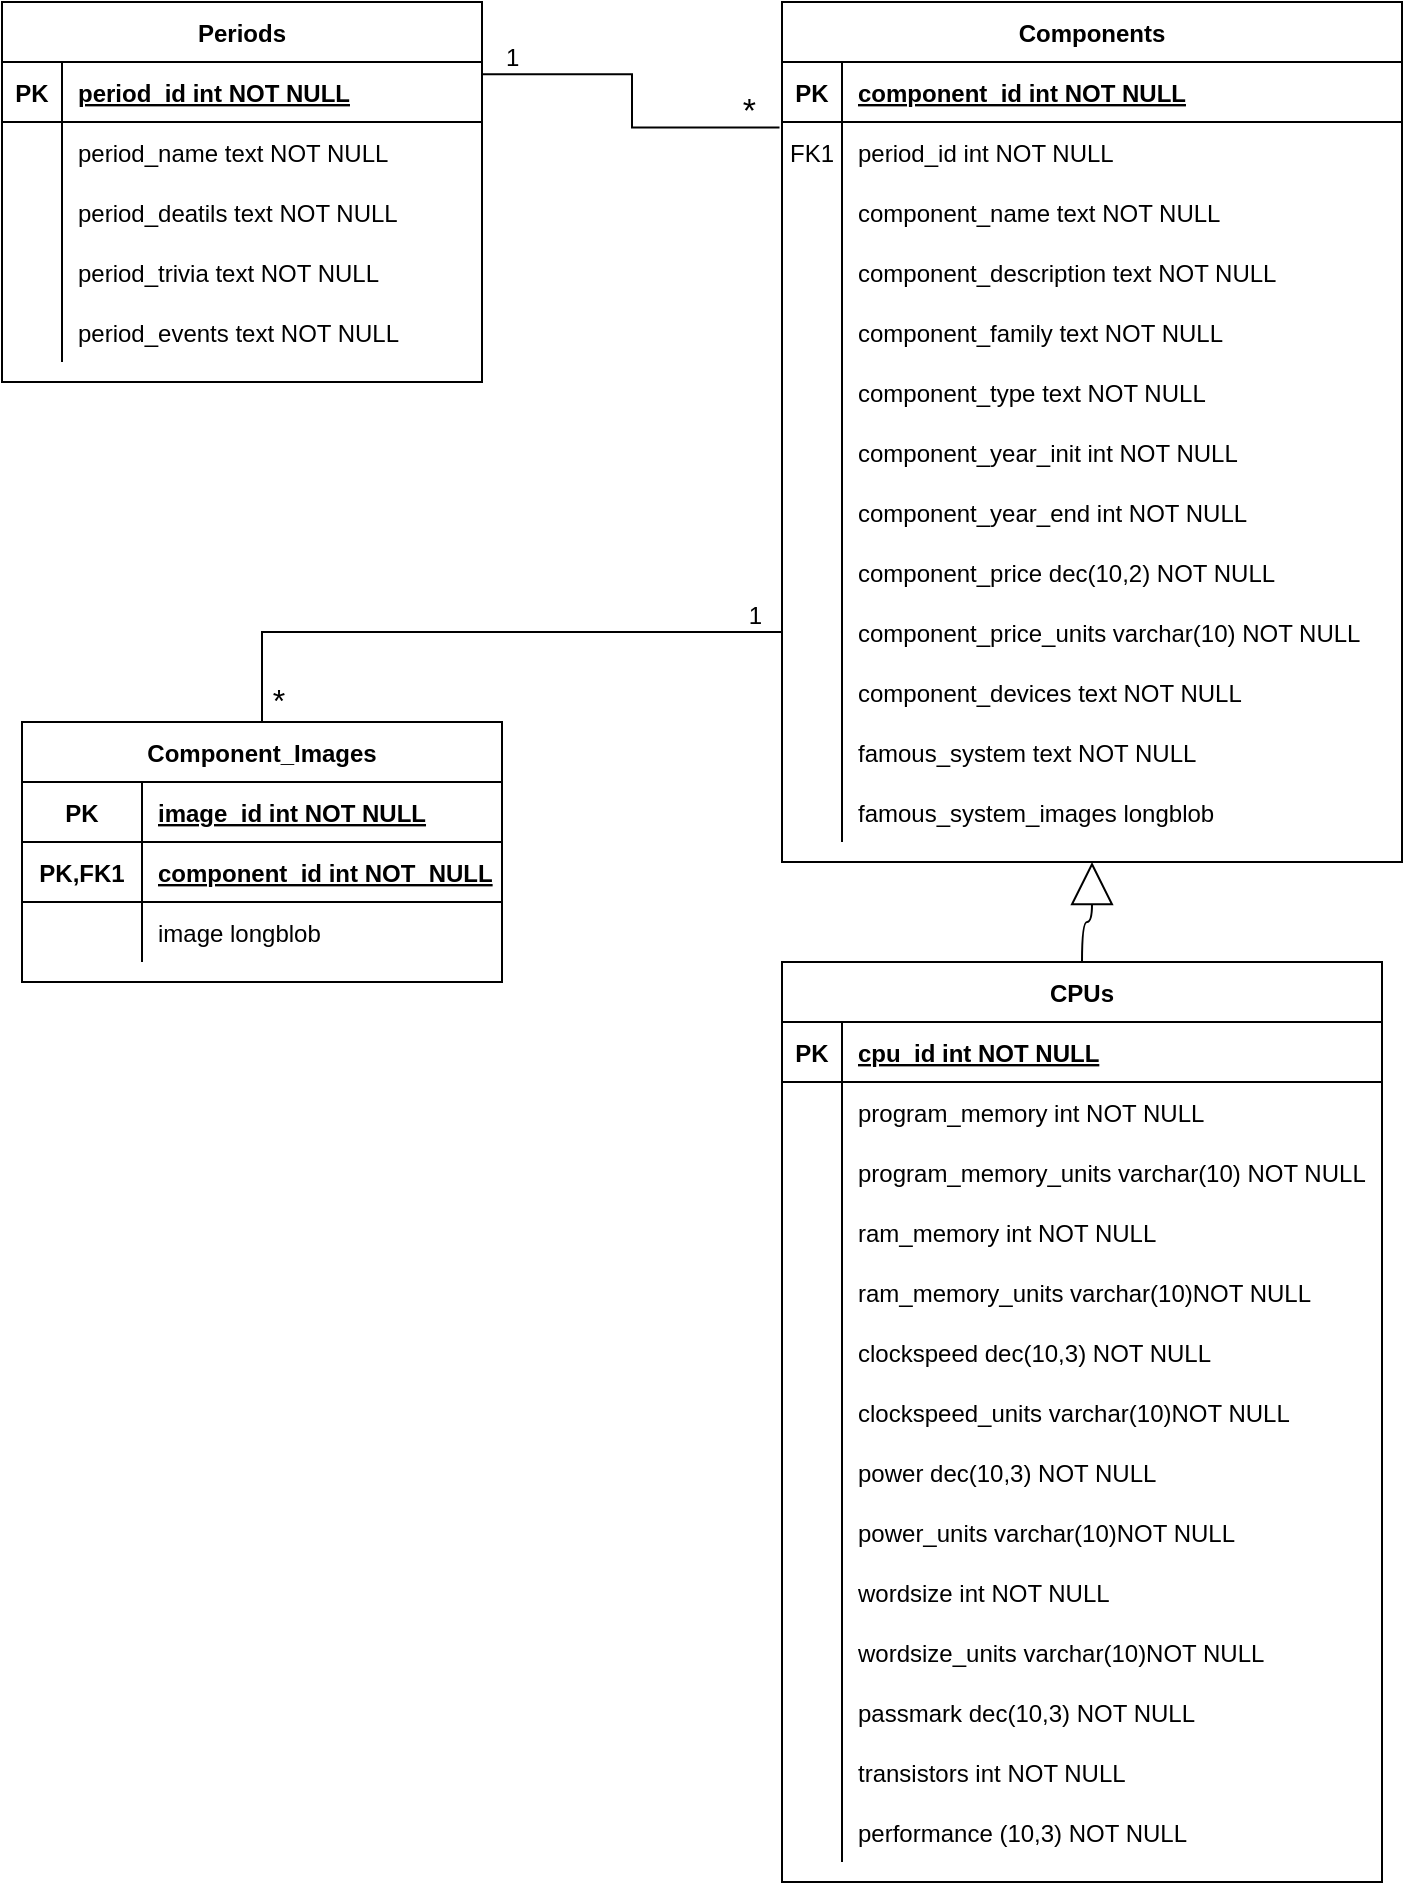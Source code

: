 <mxfile version="15.4.3" type="device"><diagram id="R2lEEEUBdFMjLlhIrx00" name="Page-1"><mxGraphModel dx="2021" dy="1124" grid="1" gridSize="10" guides="1" tooltips="1" connect="1" arrows="1" fold="1" page="1" pageScale="1" pageWidth="850" pageHeight="1100" math="0" shadow="0" extFonts="Permanent Marker^https://fonts.googleapis.com/css?family=Permanent+Marker"><root><mxCell id="0"/><mxCell id="1" parent="0"/><mxCell id="C-vyLk0tnHw3VtMMgP7b-2" value="Components" style="shape=table;startSize=30;container=1;collapsible=1;childLayout=tableLayout;fixedRows=1;rowLines=0;fontStyle=1;align=center;resizeLast=1;" parent="1" vertex="1"><mxGeometry x="460" y="70" width="310" height="430" as="geometry"/></mxCell><mxCell id="C-vyLk0tnHw3VtMMgP7b-3" value="" style="shape=partialRectangle;collapsible=0;dropTarget=0;pointerEvents=0;fillColor=none;points=[[0,0.5],[1,0.5]];portConstraint=eastwest;top=0;left=0;right=0;bottom=1;" parent="C-vyLk0tnHw3VtMMgP7b-2" vertex="1"><mxGeometry y="30" width="310" height="30" as="geometry"/></mxCell><mxCell id="C-vyLk0tnHw3VtMMgP7b-4" value="PK" style="shape=partialRectangle;overflow=hidden;connectable=0;fillColor=none;top=0;left=0;bottom=0;right=0;fontStyle=1;" parent="C-vyLk0tnHw3VtMMgP7b-3" vertex="1"><mxGeometry width="30" height="30" as="geometry"><mxRectangle width="30" height="30" as="alternateBounds"/></mxGeometry></mxCell><mxCell id="C-vyLk0tnHw3VtMMgP7b-5" value="component_id int NOT NULL " style="shape=partialRectangle;overflow=hidden;connectable=0;fillColor=none;top=0;left=0;bottom=0;right=0;align=left;spacingLeft=6;fontStyle=5;" parent="C-vyLk0tnHw3VtMMgP7b-3" vertex="1"><mxGeometry x="30" width="280" height="30" as="geometry"><mxRectangle width="280" height="30" as="alternateBounds"/></mxGeometry></mxCell><mxCell id="C-vyLk0tnHw3VtMMgP7b-6" value="" style="shape=partialRectangle;collapsible=0;dropTarget=0;pointerEvents=0;fillColor=none;points=[[0,0.5],[1,0.5]];portConstraint=eastwest;top=0;left=0;right=0;bottom=0;" parent="C-vyLk0tnHw3VtMMgP7b-2" vertex="1"><mxGeometry y="60" width="310" height="30" as="geometry"/></mxCell><mxCell id="C-vyLk0tnHw3VtMMgP7b-7" value="FK1" style="shape=partialRectangle;overflow=hidden;connectable=0;fillColor=none;top=0;left=0;bottom=0;right=0;" parent="C-vyLk0tnHw3VtMMgP7b-6" vertex="1"><mxGeometry width="30" height="30" as="geometry"><mxRectangle width="30" height="30" as="alternateBounds"/></mxGeometry></mxCell><mxCell id="C-vyLk0tnHw3VtMMgP7b-8" value="period_id int NOT NULL" style="shape=partialRectangle;overflow=hidden;connectable=0;fillColor=none;top=0;left=0;bottom=0;right=0;align=left;spacingLeft=6;" parent="C-vyLk0tnHw3VtMMgP7b-6" vertex="1"><mxGeometry x="30" width="280" height="30" as="geometry"><mxRectangle width="280" height="30" as="alternateBounds"/></mxGeometry></mxCell><mxCell id="C-vyLk0tnHw3VtMMgP7b-9" value="" style="shape=partialRectangle;collapsible=0;dropTarget=0;pointerEvents=0;fillColor=none;points=[[0,0.5],[1,0.5]];portConstraint=eastwest;top=0;left=0;right=0;bottom=0;" parent="C-vyLk0tnHw3VtMMgP7b-2" vertex="1"><mxGeometry y="90" width="310" height="30" as="geometry"/></mxCell><mxCell id="C-vyLk0tnHw3VtMMgP7b-10" value="" style="shape=partialRectangle;overflow=hidden;connectable=0;fillColor=none;top=0;left=0;bottom=0;right=0;" parent="C-vyLk0tnHw3VtMMgP7b-9" vertex="1"><mxGeometry width="30" height="30" as="geometry"><mxRectangle width="30" height="30" as="alternateBounds"/></mxGeometry></mxCell><mxCell id="C-vyLk0tnHw3VtMMgP7b-11" value="component_name text NOT NULL" style="shape=partialRectangle;overflow=hidden;connectable=0;fillColor=none;top=0;left=0;bottom=0;right=0;align=left;spacingLeft=6;" parent="C-vyLk0tnHw3VtMMgP7b-9" vertex="1"><mxGeometry x="30" width="280" height="30" as="geometry"><mxRectangle width="280" height="30" as="alternateBounds"/></mxGeometry></mxCell><mxCell id="Ojf_zuJr9WDBsxO2tFFk-19" value="" style="shape=partialRectangle;collapsible=0;dropTarget=0;pointerEvents=0;fillColor=none;points=[[0,0.5],[1,0.5]];portConstraint=eastwest;top=0;left=0;right=0;bottom=0;" parent="C-vyLk0tnHw3VtMMgP7b-2" vertex="1"><mxGeometry y="120" width="310" height="30" as="geometry"/></mxCell><mxCell id="Ojf_zuJr9WDBsxO2tFFk-20" value="" style="shape=partialRectangle;overflow=hidden;connectable=0;fillColor=none;top=0;left=0;bottom=0;right=0;" parent="Ojf_zuJr9WDBsxO2tFFk-19" vertex="1"><mxGeometry width="30" height="30" as="geometry"><mxRectangle width="30" height="30" as="alternateBounds"/></mxGeometry></mxCell><mxCell id="Ojf_zuJr9WDBsxO2tFFk-21" value="component_description text NOT NULL" style="shape=partialRectangle;overflow=hidden;connectable=0;fillColor=none;top=0;left=0;bottom=0;right=0;align=left;spacingLeft=6;" parent="Ojf_zuJr9WDBsxO2tFFk-19" vertex="1"><mxGeometry x="30" width="280" height="30" as="geometry"><mxRectangle width="280" height="30" as="alternateBounds"/></mxGeometry></mxCell><mxCell id="Ojf_zuJr9WDBsxO2tFFk-22" value="" style="shape=partialRectangle;collapsible=0;dropTarget=0;pointerEvents=0;fillColor=none;points=[[0,0.5],[1,0.5]];portConstraint=eastwest;top=0;left=0;right=0;bottom=0;" parent="C-vyLk0tnHw3VtMMgP7b-2" vertex="1"><mxGeometry y="150" width="310" height="30" as="geometry"/></mxCell><mxCell id="Ojf_zuJr9WDBsxO2tFFk-23" value="" style="shape=partialRectangle;overflow=hidden;connectable=0;fillColor=none;top=0;left=0;bottom=0;right=0;" parent="Ojf_zuJr9WDBsxO2tFFk-22" vertex="1"><mxGeometry width="30" height="30" as="geometry"><mxRectangle width="30" height="30" as="alternateBounds"/></mxGeometry></mxCell><mxCell id="Ojf_zuJr9WDBsxO2tFFk-24" value="component_family text NOT NULL" style="shape=partialRectangle;overflow=hidden;connectable=0;fillColor=none;top=0;left=0;bottom=0;right=0;align=left;spacingLeft=6;" parent="Ojf_zuJr9WDBsxO2tFFk-22" vertex="1"><mxGeometry x="30" width="280" height="30" as="geometry"><mxRectangle width="280" height="30" as="alternateBounds"/></mxGeometry></mxCell><mxCell id="Ojf_zuJr9WDBsxO2tFFk-41" value="" style="shape=partialRectangle;collapsible=0;dropTarget=0;pointerEvents=0;fillColor=none;points=[[0,0.5],[1,0.5]];portConstraint=eastwest;top=0;left=0;right=0;bottom=0;" parent="C-vyLk0tnHw3VtMMgP7b-2" vertex="1"><mxGeometry y="180" width="310" height="30" as="geometry"/></mxCell><mxCell id="Ojf_zuJr9WDBsxO2tFFk-42" value="" style="shape=partialRectangle;overflow=hidden;connectable=0;fillColor=none;top=0;left=0;bottom=0;right=0;" parent="Ojf_zuJr9WDBsxO2tFFk-41" vertex="1"><mxGeometry width="30" height="30" as="geometry"><mxRectangle width="30" height="30" as="alternateBounds"/></mxGeometry></mxCell><mxCell id="Ojf_zuJr9WDBsxO2tFFk-43" value="component_type text NOT NULL" style="shape=partialRectangle;overflow=hidden;connectable=0;fillColor=none;top=0;left=0;bottom=0;right=0;align=left;spacingLeft=6;" parent="Ojf_zuJr9WDBsxO2tFFk-41" vertex="1"><mxGeometry x="30" width="280" height="30" as="geometry"><mxRectangle width="280" height="30" as="alternateBounds"/></mxGeometry></mxCell><mxCell id="Ojf_zuJr9WDBsxO2tFFk-44" value="" style="shape=partialRectangle;collapsible=0;dropTarget=0;pointerEvents=0;fillColor=none;points=[[0,0.5],[1,0.5]];portConstraint=eastwest;top=0;left=0;right=0;bottom=0;" parent="C-vyLk0tnHw3VtMMgP7b-2" vertex="1"><mxGeometry y="210" width="310" height="30" as="geometry"/></mxCell><mxCell id="Ojf_zuJr9WDBsxO2tFFk-45" value="" style="shape=partialRectangle;overflow=hidden;connectable=0;fillColor=none;top=0;left=0;bottom=0;right=0;" parent="Ojf_zuJr9WDBsxO2tFFk-44" vertex="1"><mxGeometry width="30" height="30" as="geometry"><mxRectangle width="30" height="30" as="alternateBounds"/></mxGeometry></mxCell><mxCell id="Ojf_zuJr9WDBsxO2tFFk-46" value="component_year_init int NOT NULL" style="shape=partialRectangle;overflow=hidden;connectable=0;fillColor=none;top=0;left=0;bottom=0;right=0;align=left;spacingLeft=6;" parent="Ojf_zuJr9WDBsxO2tFFk-44" vertex="1"><mxGeometry x="30" width="280" height="30" as="geometry"><mxRectangle width="280" height="30" as="alternateBounds"/></mxGeometry></mxCell><mxCell id="GuYehjHfh4-7ba3FuH-w-46" value="" style="shape=partialRectangle;collapsible=0;dropTarget=0;pointerEvents=0;fillColor=none;points=[[0,0.5],[1,0.5]];portConstraint=eastwest;top=0;left=0;right=0;bottom=0;" vertex="1" parent="C-vyLk0tnHw3VtMMgP7b-2"><mxGeometry y="240" width="310" height="30" as="geometry"/></mxCell><mxCell id="GuYehjHfh4-7ba3FuH-w-47" value="" style="shape=partialRectangle;overflow=hidden;connectable=0;fillColor=none;top=0;left=0;bottom=0;right=0;" vertex="1" parent="GuYehjHfh4-7ba3FuH-w-46"><mxGeometry width="30" height="30" as="geometry"><mxRectangle width="30" height="30" as="alternateBounds"/></mxGeometry></mxCell><mxCell id="GuYehjHfh4-7ba3FuH-w-48" value="component_year_end int NOT NULL" style="shape=partialRectangle;overflow=hidden;connectable=0;fillColor=none;top=0;left=0;bottom=0;right=0;align=left;spacingLeft=6;" vertex="1" parent="GuYehjHfh4-7ba3FuH-w-46"><mxGeometry x="30" width="280" height="30" as="geometry"><mxRectangle width="280" height="30" as="alternateBounds"/></mxGeometry></mxCell><mxCell id="Ojf_zuJr9WDBsxO2tFFk-47" value="" style="shape=partialRectangle;collapsible=0;dropTarget=0;pointerEvents=0;fillColor=none;points=[[0,0.5],[1,0.5]];portConstraint=eastwest;top=0;left=0;right=0;bottom=0;" parent="C-vyLk0tnHw3VtMMgP7b-2" vertex="1"><mxGeometry y="270" width="310" height="30" as="geometry"/></mxCell><mxCell id="Ojf_zuJr9WDBsxO2tFFk-48" value="" style="shape=partialRectangle;overflow=hidden;connectable=0;fillColor=none;top=0;left=0;bottom=0;right=0;" parent="Ojf_zuJr9WDBsxO2tFFk-47" vertex="1"><mxGeometry width="30" height="30" as="geometry"><mxRectangle width="30" height="30" as="alternateBounds"/></mxGeometry></mxCell><mxCell id="Ojf_zuJr9WDBsxO2tFFk-49" value="component_price dec(10,2) NOT NULL" style="shape=partialRectangle;overflow=hidden;connectable=0;fillColor=none;top=0;left=0;bottom=0;right=0;align=left;spacingLeft=6;" parent="Ojf_zuJr9WDBsxO2tFFk-47" vertex="1"><mxGeometry x="30" width="280" height="30" as="geometry"><mxRectangle width="280" height="30" as="alternateBounds"/></mxGeometry></mxCell><mxCell id="Ojf_zuJr9WDBsxO2tFFk-50" value="" style="shape=partialRectangle;collapsible=0;dropTarget=0;pointerEvents=0;fillColor=none;points=[[0,0.5],[1,0.5]];portConstraint=eastwest;top=0;left=0;right=0;bottom=0;" parent="C-vyLk0tnHw3VtMMgP7b-2" vertex="1"><mxGeometry y="300" width="310" height="30" as="geometry"/></mxCell><mxCell id="Ojf_zuJr9WDBsxO2tFFk-51" value="" style="shape=partialRectangle;overflow=hidden;connectable=0;fillColor=none;top=0;left=0;bottom=0;right=0;" parent="Ojf_zuJr9WDBsxO2tFFk-50" vertex="1"><mxGeometry width="30" height="30" as="geometry"><mxRectangle width="30" height="30" as="alternateBounds"/></mxGeometry></mxCell><mxCell id="Ojf_zuJr9WDBsxO2tFFk-52" value="component_price_units varchar(10) NOT NULL" style="shape=partialRectangle;overflow=hidden;connectable=0;fillColor=none;top=0;left=0;bottom=0;right=0;align=left;spacingLeft=6;" parent="Ojf_zuJr9WDBsxO2tFFk-50" vertex="1"><mxGeometry x="30" width="280" height="30" as="geometry"><mxRectangle width="280" height="30" as="alternateBounds"/></mxGeometry></mxCell><mxCell id="Ojf_zuJr9WDBsxO2tFFk-53" value="" style="shape=partialRectangle;collapsible=0;dropTarget=0;pointerEvents=0;fillColor=none;points=[[0,0.5],[1,0.5]];portConstraint=eastwest;top=0;left=0;right=0;bottom=0;" parent="C-vyLk0tnHw3VtMMgP7b-2" vertex="1"><mxGeometry y="330" width="310" height="30" as="geometry"/></mxCell><mxCell id="Ojf_zuJr9WDBsxO2tFFk-54" value="" style="shape=partialRectangle;overflow=hidden;connectable=0;fillColor=none;top=0;left=0;bottom=0;right=0;" parent="Ojf_zuJr9WDBsxO2tFFk-53" vertex="1"><mxGeometry width="30" height="30" as="geometry"><mxRectangle width="30" height="30" as="alternateBounds"/></mxGeometry></mxCell><mxCell id="Ojf_zuJr9WDBsxO2tFFk-55" value="component_devices text NOT NULL" style="shape=partialRectangle;overflow=hidden;connectable=0;fillColor=none;top=0;left=0;bottom=0;right=0;align=left;spacingLeft=6;" parent="Ojf_zuJr9WDBsxO2tFFk-53" vertex="1"><mxGeometry x="30" width="280" height="30" as="geometry"><mxRectangle width="280" height="30" as="alternateBounds"/></mxGeometry></mxCell><mxCell id="Ojf_zuJr9WDBsxO2tFFk-65" value="" style="shape=partialRectangle;collapsible=0;dropTarget=0;pointerEvents=0;fillColor=none;points=[[0,0.5],[1,0.5]];portConstraint=eastwest;top=0;left=0;right=0;bottom=0;" parent="C-vyLk0tnHw3VtMMgP7b-2" vertex="1"><mxGeometry y="360" width="310" height="30" as="geometry"/></mxCell><mxCell id="Ojf_zuJr9WDBsxO2tFFk-66" value="" style="shape=partialRectangle;overflow=hidden;connectable=0;fillColor=none;top=0;left=0;bottom=0;right=0;" parent="Ojf_zuJr9WDBsxO2tFFk-65" vertex="1"><mxGeometry width="30" height="30" as="geometry"><mxRectangle width="30" height="30" as="alternateBounds"/></mxGeometry></mxCell><mxCell id="Ojf_zuJr9WDBsxO2tFFk-67" value="famous_system text NOT NULL" style="shape=partialRectangle;overflow=hidden;connectable=0;fillColor=none;top=0;left=0;bottom=0;right=0;align=left;spacingLeft=6;" parent="Ojf_zuJr9WDBsxO2tFFk-65" vertex="1"><mxGeometry x="30" width="280" height="30" as="geometry"><mxRectangle width="280" height="30" as="alternateBounds"/></mxGeometry></mxCell><mxCell id="Ojf_zuJr9WDBsxO2tFFk-62" value="" style="shape=partialRectangle;collapsible=0;dropTarget=0;pointerEvents=0;fillColor=none;points=[[0,0.5],[1,0.5]];portConstraint=eastwest;top=0;left=0;right=0;bottom=0;" parent="C-vyLk0tnHw3VtMMgP7b-2" vertex="1"><mxGeometry y="390" width="310" height="30" as="geometry"/></mxCell><mxCell id="Ojf_zuJr9WDBsxO2tFFk-63" value="" style="shape=partialRectangle;overflow=hidden;connectable=0;fillColor=none;top=0;left=0;bottom=0;right=0;" parent="Ojf_zuJr9WDBsxO2tFFk-62" vertex="1"><mxGeometry width="30" height="30" as="geometry"><mxRectangle width="30" height="30" as="alternateBounds"/></mxGeometry></mxCell><mxCell id="Ojf_zuJr9WDBsxO2tFFk-64" value="famous_system_images longblob " style="shape=partialRectangle;overflow=hidden;connectable=0;fillColor=none;top=0;left=0;bottom=0;right=0;align=left;spacingLeft=6;" parent="Ojf_zuJr9WDBsxO2tFFk-62" vertex="1"><mxGeometry x="30" width="280" height="30" as="geometry"><mxRectangle width="280" height="30" as="alternateBounds"/></mxGeometry></mxCell><mxCell id="rx0IMkOu-gNPf0ev0cAe-4" style="edgeStyle=orthogonalEdgeStyle;curved=1;orthogonalLoop=1;jettySize=auto;html=1;exitX=0.5;exitY=0;exitDx=0;exitDy=0;entryX=0.5;entryY=1;entryDx=0;entryDy=0;endArrow=block;endFill=0;endSize=19;" parent="1" source="C-vyLk0tnHw3VtMMgP7b-13" target="C-vyLk0tnHw3VtMMgP7b-2" edge="1"><mxGeometry relative="1" as="geometry"/></mxCell><mxCell id="C-vyLk0tnHw3VtMMgP7b-13" value="CPUs" style="shape=table;startSize=30;container=1;collapsible=1;childLayout=tableLayout;fixedRows=1;rowLines=0;fontStyle=1;align=center;resizeLast=1;" parent="1" vertex="1"><mxGeometry x="460" y="550" width="300" height="460" as="geometry"/></mxCell><mxCell id="C-vyLk0tnHw3VtMMgP7b-14" value="" style="shape=partialRectangle;collapsible=0;dropTarget=0;pointerEvents=0;fillColor=none;points=[[0,0.5],[1,0.5]];portConstraint=eastwest;top=0;left=0;right=0;bottom=1;" parent="C-vyLk0tnHw3VtMMgP7b-13" vertex="1"><mxGeometry y="30" width="300" height="30" as="geometry"/></mxCell><mxCell id="C-vyLk0tnHw3VtMMgP7b-15" value="PK" style="shape=partialRectangle;overflow=hidden;connectable=0;fillColor=none;top=0;left=0;bottom=0;right=0;fontStyle=1;" parent="C-vyLk0tnHw3VtMMgP7b-14" vertex="1"><mxGeometry width="30" height="30" as="geometry"><mxRectangle width="30" height="30" as="alternateBounds"/></mxGeometry></mxCell><mxCell id="C-vyLk0tnHw3VtMMgP7b-16" value="cpu_id int NOT NULL" style="shape=partialRectangle;overflow=hidden;connectable=0;fillColor=none;top=0;left=0;bottom=0;right=0;align=left;spacingLeft=6;fontStyle=5;" parent="C-vyLk0tnHw3VtMMgP7b-14" vertex="1"><mxGeometry x="30" width="270" height="30" as="geometry"><mxRectangle width="270" height="30" as="alternateBounds"/></mxGeometry></mxCell><mxCell id="C-vyLk0tnHw3VtMMgP7b-20" value="" style="shape=partialRectangle;collapsible=0;dropTarget=0;pointerEvents=0;fillColor=none;points=[[0,0.5],[1,0.5]];portConstraint=eastwest;top=0;left=0;right=0;bottom=0;" parent="C-vyLk0tnHw3VtMMgP7b-13" vertex="1"><mxGeometry y="60" width="300" height="30" as="geometry"/></mxCell><mxCell id="C-vyLk0tnHw3VtMMgP7b-21" value="" style="shape=partialRectangle;overflow=hidden;connectable=0;fillColor=none;top=0;left=0;bottom=0;right=0;" parent="C-vyLk0tnHw3VtMMgP7b-20" vertex="1"><mxGeometry width="30" height="30" as="geometry"><mxRectangle width="30" height="30" as="alternateBounds"/></mxGeometry></mxCell><mxCell id="C-vyLk0tnHw3VtMMgP7b-22" value="program_memory int NOT NULL" style="shape=partialRectangle;overflow=hidden;connectable=0;fillColor=none;top=0;left=0;bottom=0;right=0;align=left;spacingLeft=6;" parent="C-vyLk0tnHw3VtMMgP7b-20" vertex="1"><mxGeometry x="30" width="270" height="30" as="geometry"><mxRectangle width="270" height="30" as="alternateBounds"/></mxGeometry></mxCell><mxCell id="Ojf_zuJr9WDBsxO2tFFk-13" value="" style="shape=partialRectangle;collapsible=0;dropTarget=0;pointerEvents=0;fillColor=none;points=[[0,0.5],[1,0.5]];portConstraint=eastwest;top=0;left=0;right=0;bottom=0;" parent="C-vyLk0tnHw3VtMMgP7b-13" vertex="1"><mxGeometry y="90" width="300" height="30" as="geometry"/></mxCell><mxCell id="Ojf_zuJr9WDBsxO2tFFk-14" value="" style="shape=partialRectangle;overflow=hidden;connectable=0;fillColor=none;top=0;left=0;bottom=0;right=0;" parent="Ojf_zuJr9WDBsxO2tFFk-13" vertex="1"><mxGeometry width="30" height="30" as="geometry"><mxRectangle width="30" height="30" as="alternateBounds"/></mxGeometry></mxCell><mxCell id="Ojf_zuJr9WDBsxO2tFFk-15" value="program_memory_units varchar(10) NOT NULL" style="shape=partialRectangle;overflow=hidden;connectable=0;fillColor=none;top=0;left=0;bottom=0;right=0;align=left;spacingLeft=6;" parent="Ojf_zuJr9WDBsxO2tFFk-13" vertex="1"><mxGeometry x="30" width="270" height="30" as="geometry"><mxRectangle width="270" height="30" as="alternateBounds"/></mxGeometry></mxCell><mxCell id="Ojf_zuJr9WDBsxO2tFFk-16" value="" style="shape=partialRectangle;collapsible=0;dropTarget=0;pointerEvents=0;fillColor=none;points=[[0,0.5],[1,0.5]];portConstraint=eastwest;top=0;left=0;right=0;bottom=0;" parent="C-vyLk0tnHw3VtMMgP7b-13" vertex="1"><mxGeometry y="120" width="300" height="30" as="geometry"/></mxCell><mxCell id="Ojf_zuJr9WDBsxO2tFFk-17" value="" style="shape=partialRectangle;overflow=hidden;connectable=0;fillColor=none;top=0;left=0;bottom=0;right=0;" parent="Ojf_zuJr9WDBsxO2tFFk-16" vertex="1"><mxGeometry width="30" height="30" as="geometry"><mxRectangle width="30" height="30" as="alternateBounds"/></mxGeometry></mxCell><mxCell id="Ojf_zuJr9WDBsxO2tFFk-18" value="ram_memory int NOT NULL" style="shape=partialRectangle;overflow=hidden;connectable=0;fillColor=none;top=0;left=0;bottom=0;right=0;align=left;spacingLeft=6;" parent="Ojf_zuJr9WDBsxO2tFFk-16" vertex="1"><mxGeometry x="30" width="270" height="30" as="geometry"><mxRectangle width="270" height="30" as="alternateBounds"/></mxGeometry></mxCell><mxCell id="Ojf_zuJr9WDBsxO2tFFk-71" value="" style="shape=partialRectangle;collapsible=0;dropTarget=0;pointerEvents=0;fillColor=none;points=[[0,0.5],[1,0.5]];portConstraint=eastwest;top=0;left=0;right=0;bottom=0;" parent="C-vyLk0tnHw3VtMMgP7b-13" vertex="1"><mxGeometry y="150" width="300" height="30" as="geometry"/></mxCell><mxCell id="Ojf_zuJr9WDBsxO2tFFk-72" value="" style="shape=partialRectangle;overflow=hidden;connectable=0;fillColor=none;top=0;left=0;bottom=0;right=0;" parent="Ojf_zuJr9WDBsxO2tFFk-71" vertex="1"><mxGeometry width="30" height="30" as="geometry"><mxRectangle width="30" height="30" as="alternateBounds"/></mxGeometry></mxCell><mxCell id="Ojf_zuJr9WDBsxO2tFFk-73" value="ram_memory_units varchar(10)NOT NULL" style="shape=partialRectangle;overflow=hidden;connectable=0;fillColor=none;top=0;left=0;bottom=0;right=0;align=left;spacingLeft=6;" parent="Ojf_zuJr9WDBsxO2tFFk-71" vertex="1"><mxGeometry x="30" width="270" height="30" as="geometry"><mxRectangle width="270" height="30" as="alternateBounds"/></mxGeometry></mxCell><mxCell id="Ojf_zuJr9WDBsxO2tFFk-74" value="" style="shape=partialRectangle;collapsible=0;dropTarget=0;pointerEvents=0;fillColor=none;points=[[0,0.5],[1,0.5]];portConstraint=eastwest;top=0;left=0;right=0;bottom=0;" parent="C-vyLk0tnHw3VtMMgP7b-13" vertex="1"><mxGeometry y="180" width="300" height="30" as="geometry"/></mxCell><mxCell id="Ojf_zuJr9WDBsxO2tFFk-75" value="" style="shape=partialRectangle;overflow=hidden;connectable=0;fillColor=none;top=0;left=0;bottom=0;right=0;" parent="Ojf_zuJr9WDBsxO2tFFk-74" vertex="1"><mxGeometry width="30" height="30" as="geometry"><mxRectangle width="30" height="30" as="alternateBounds"/></mxGeometry></mxCell><mxCell id="Ojf_zuJr9WDBsxO2tFFk-76" value="clockspeed dec(10,3) NOT NULL" style="shape=partialRectangle;overflow=hidden;connectable=0;fillColor=none;top=0;left=0;bottom=0;right=0;align=left;spacingLeft=6;" parent="Ojf_zuJr9WDBsxO2tFFk-74" vertex="1"><mxGeometry x="30" width="270" height="30" as="geometry"><mxRectangle width="270" height="30" as="alternateBounds"/></mxGeometry></mxCell><mxCell id="Ojf_zuJr9WDBsxO2tFFk-77" value="" style="shape=partialRectangle;collapsible=0;dropTarget=0;pointerEvents=0;fillColor=none;points=[[0,0.5],[1,0.5]];portConstraint=eastwest;top=0;left=0;right=0;bottom=0;" parent="C-vyLk0tnHw3VtMMgP7b-13" vertex="1"><mxGeometry y="210" width="300" height="30" as="geometry"/></mxCell><mxCell id="Ojf_zuJr9WDBsxO2tFFk-78" value="" style="shape=partialRectangle;overflow=hidden;connectable=0;fillColor=none;top=0;left=0;bottom=0;right=0;" parent="Ojf_zuJr9WDBsxO2tFFk-77" vertex="1"><mxGeometry width="30" height="30" as="geometry"><mxRectangle width="30" height="30" as="alternateBounds"/></mxGeometry></mxCell><mxCell id="Ojf_zuJr9WDBsxO2tFFk-79" value="clockspeed_units varchar(10)NOT NULL" style="shape=partialRectangle;overflow=hidden;connectable=0;fillColor=none;top=0;left=0;bottom=0;right=0;align=left;spacingLeft=6;" parent="Ojf_zuJr9WDBsxO2tFFk-77" vertex="1"><mxGeometry x="30" width="270" height="30" as="geometry"><mxRectangle width="270" height="30" as="alternateBounds"/></mxGeometry></mxCell><mxCell id="Ojf_zuJr9WDBsxO2tFFk-80" value="" style="shape=partialRectangle;collapsible=0;dropTarget=0;pointerEvents=0;fillColor=none;points=[[0,0.5],[1,0.5]];portConstraint=eastwest;top=0;left=0;right=0;bottom=0;" parent="C-vyLk0tnHw3VtMMgP7b-13" vertex="1"><mxGeometry y="240" width="300" height="30" as="geometry"/></mxCell><mxCell id="Ojf_zuJr9WDBsxO2tFFk-81" value="" style="shape=partialRectangle;overflow=hidden;connectable=0;fillColor=none;top=0;left=0;bottom=0;right=0;" parent="Ojf_zuJr9WDBsxO2tFFk-80" vertex="1"><mxGeometry width="30" height="30" as="geometry"><mxRectangle width="30" height="30" as="alternateBounds"/></mxGeometry></mxCell><mxCell id="Ojf_zuJr9WDBsxO2tFFk-82" value="power dec(10,3) NOT NULL" style="shape=partialRectangle;overflow=hidden;connectable=0;fillColor=none;top=0;left=0;bottom=0;right=0;align=left;spacingLeft=6;" parent="Ojf_zuJr9WDBsxO2tFFk-80" vertex="1"><mxGeometry x="30" width="270" height="30" as="geometry"><mxRectangle width="270" height="30" as="alternateBounds"/></mxGeometry></mxCell><mxCell id="Ojf_zuJr9WDBsxO2tFFk-83" value="" style="shape=partialRectangle;collapsible=0;dropTarget=0;pointerEvents=0;fillColor=none;points=[[0,0.5],[1,0.5]];portConstraint=eastwest;top=0;left=0;right=0;bottom=0;" parent="C-vyLk0tnHw3VtMMgP7b-13" vertex="1"><mxGeometry y="270" width="300" height="30" as="geometry"/></mxCell><mxCell id="Ojf_zuJr9WDBsxO2tFFk-84" value="" style="shape=partialRectangle;overflow=hidden;connectable=0;fillColor=none;top=0;left=0;bottom=0;right=0;" parent="Ojf_zuJr9WDBsxO2tFFk-83" vertex="1"><mxGeometry width="30" height="30" as="geometry"><mxRectangle width="30" height="30" as="alternateBounds"/></mxGeometry></mxCell><mxCell id="Ojf_zuJr9WDBsxO2tFFk-85" value="power_units varchar(10)NOT NULL" style="shape=partialRectangle;overflow=hidden;connectable=0;fillColor=none;top=0;left=0;bottom=0;right=0;align=left;spacingLeft=6;" parent="Ojf_zuJr9WDBsxO2tFFk-83" vertex="1"><mxGeometry x="30" width="270" height="30" as="geometry"><mxRectangle width="270" height="30" as="alternateBounds"/></mxGeometry></mxCell><mxCell id="Ojf_zuJr9WDBsxO2tFFk-86" value="" style="shape=partialRectangle;collapsible=0;dropTarget=0;pointerEvents=0;fillColor=none;points=[[0,0.5],[1,0.5]];portConstraint=eastwest;top=0;left=0;right=0;bottom=0;" parent="C-vyLk0tnHw3VtMMgP7b-13" vertex="1"><mxGeometry y="300" width="300" height="30" as="geometry"/></mxCell><mxCell id="Ojf_zuJr9WDBsxO2tFFk-87" value="" style="shape=partialRectangle;overflow=hidden;connectable=0;fillColor=none;top=0;left=0;bottom=0;right=0;" parent="Ojf_zuJr9WDBsxO2tFFk-86" vertex="1"><mxGeometry width="30" height="30" as="geometry"><mxRectangle width="30" height="30" as="alternateBounds"/></mxGeometry></mxCell><mxCell id="Ojf_zuJr9WDBsxO2tFFk-88" value="wordsize int NOT NULL" style="shape=partialRectangle;overflow=hidden;connectable=0;fillColor=none;top=0;left=0;bottom=0;right=0;align=left;spacingLeft=6;" parent="Ojf_zuJr9WDBsxO2tFFk-86" vertex="1"><mxGeometry x="30" width="270" height="30" as="geometry"><mxRectangle width="270" height="30" as="alternateBounds"/></mxGeometry></mxCell><mxCell id="Ojf_zuJr9WDBsxO2tFFk-89" value="" style="shape=partialRectangle;collapsible=0;dropTarget=0;pointerEvents=0;fillColor=none;points=[[0,0.5],[1,0.5]];portConstraint=eastwest;top=0;left=0;right=0;bottom=0;" parent="C-vyLk0tnHw3VtMMgP7b-13" vertex="1"><mxGeometry y="330" width="300" height="30" as="geometry"/></mxCell><mxCell id="Ojf_zuJr9WDBsxO2tFFk-90" value="" style="shape=partialRectangle;overflow=hidden;connectable=0;fillColor=none;top=0;left=0;bottom=0;right=0;" parent="Ojf_zuJr9WDBsxO2tFFk-89" vertex="1"><mxGeometry width="30" height="30" as="geometry"><mxRectangle width="30" height="30" as="alternateBounds"/></mxGeometry></mxCell><mxCell id="Ojf_zuJr9WDBsxO2tFFk-91" value="wordsize_units varchar(10)NOT NULL" style="shape=partialRectangle;overflow=hidden;connectable=0;fillColor=none;top=0;left=0;bottom=0;right=0;align=left;spacingLeft=6;" parent="Ojf_zuJr9WDBsxO2tFFk-89" vertex="1"><mxGeometry x="30" width="270" height="30" as="geometry"><mxRectangle width="270" height="30" as="alternateBounds"/></mxGeometry></mxCell><mxCell id="Ojf_zuJr9WDBsxO2tFFk-92" value="" style="shape=partialRectangle;collapsible=0;dropTarget=0;pointerEvents=0;fillColor=none;points=[[0,0.5],[1,0.5]];portConstraint=eastwest;top=0;left=0;right=0;bottom=0;" parent="C-vyLk0tnHw3VtMMgP7b-13" vertex="1"><mxGeometry y="360" width="300" height="30" as="geometry"/></mxCell><mxCell id="Ojf_zuJr9WDBsxO2tFFk-93" value="" style="shape=partialRectangle;overflow=hidden;connectable=0;fillColor=none;top=0;left=0;bottom=0;right=0;" parent="Ojf_zuJr9WDBsxO2tFFk-92" vertex="1"><mxGeometry width="30" height="30" as="geometry"><mxRectangle width="30" height="30" as="alternateBounds"/></mxGeometry></mxCell><mxCell id="Ojf_zuJr9WDBsxO2tFFk-94" value="passmark dec(10,3) NOT NULL" style="shape=partialRectangle;overflow=hidden;connectable=0;fillColor=none;top=0;left=0;bottom=0;right=0;align=left;spacingLeft=6;" parent="Ojf_zuJr9WDBsxO2tFFk-92" vertex="1"><mxGeometry x="30" width="270" height="30" as="geometry"><mxRectangle width="270" height="30" as="alternateBounds"/></mxGeometry></mxCell><mxCell id="Ojf_zuJr9WDBsxO2tFFk-95" value="" style="shape=partialRectangle;collapsible=0;dropTarget=0;pointerEvents=0;fillColor=none;points=[[0,0.5],[1,0.5]];portConstraint=eastwest;top=0;left=0;right=0;bottom=0;" parent="C-vyLk0tnHw3VtMMgP7b-13" vertex="1"><mxGeometry y="390" width="300" height="30" as="geometry"/></mxCell><mxCell id="Ojf_zuJr9WDBsxO2tFFk-96" value="" style="shape=partialRectangle;overflow=hidden;connectable=0;fillColor=none;top=0;left=0;bottom=0;right=0;" parent="Ojf_zuJr9WDBsxO2tFFk-95" vertex="1"><mxGeometry width="30" height="30" as="geometry"><mxRectangle width="30" height="30" as="alternateBounds"/></mxGeometry></mxCell><mxCell id="Ojf_zuJr9WDBsxO2tFFk-97" value="transistors int NOT NULL" style="shape=partialRectangle;overflow=hidden;connectable=0;fillColor=none;top=0;left=0;bottom=0;right=0;align=left;spacingLeft=6;" parent="Ojf_zuJr9WDBsxO2tFFk-95" vertex="1"><mxGeometry x="30" width="270" height="30" as="geometry"><mxRectangle width="270" height="30" as="alternateBounds"/></mxGeometry></mxCell><mxCell id="Ojf_zuJr9WDBsxO2tFFk-98" value="" style="shape=partialRectangle;collapsible=0;dropTarget=0;pointerEvents=0;fillColor=none;points=[[0,0.5],[1,0.5]];portConstraint=eastwest;top=0;left=0;right=0;bottom=0;" parent="C-vyLk0tnHw3VtMMgP7b-13" vertex="1"><mxGeometry y="420" width="300" height="30" as="geometry"/></mxCell><mxCell id="Ojf_zuJr9WDBsxO2tFFk-99" value="" style="shape=partialRectangle;overflow=hidden;connectable=0;fillColor=none;top=0;left=0;bottom=0;right=0;" parent="Ojf_zuJr9WDBsxO2tFFk-98" vertex="1"><mxGeometry width="30" height="30" as="geometry"><mxRectangle width="30" height="30" as="alternateBounds"/></mxGeometry></mxCell><mxCell id="Ojf_zuJr9WDBsxO2tFFk-100" value="performance (10,3) NOT NULL" style="shape=partialRectangle;overflow=hidden;connectable=0;fillColor=none;top=0;left=0;bottom=0;right=0;align=left;spacingLeft=6;" parent="Ojf_zuJr9WDBsxO2tFFk-98" vertex="1"><mxGeometry x="30" width="270" height="30" as="geometry"><mxRectangle width="270" height="30" as="alternateBounds"/></mxGeometry></mxCell><mxCell id="C-vyLk0tnHw3VtMMgP7b-23" value="Periods" style="shape=table;startSize=30;container=1;collapsible=1;childLayout=tableLayout;fixedRows=1;rowLines=0;fontStyle=1;align=center;resizeLast=1;" parent="1" vertex="1"><mxGeometry x="70" y="70" width="240" height="190" as="geometry"/></mxCell><mxCell id="C-vyLk0tnHw3VtMMgP7b-24" value="" style="shape=partialRectangle;collapsible=0;dropTarget=0;pointerEvents=0;fillColor=none;points=[[0,0.5],[1,0.5]];portConstraint=eastwest;top=0;left=0;right=0;bottom=1;" parent="C-vyLk0tnHw3VtMMgP7b-23" vertex="1"><mxGeometry y="30" width="240" height="30" as="geometry"/></mxCell><mxCell id="C-vyLk0tnHw3VtMMgP7b-25" value="PK" style="shape=partialRectangle;overflow=hidden;connectable=0;fillColor=none;top=0;left=0;bottom=0;right=0;fontStyle=1;" parent="C-vyLk0tnHw3VtMMgP7b-24" vertex="1"><mxGeometry width="30" height="30" as="geometry"><mxRectangle width="30" height="30" as="alternateBounds"/></mxGeometry></mxCell><mxCell id="C-vyLk0tnHw3VtMMgP7b-26" value="period_id int NOT NULL " style="shape=partialRectangle;overflow=hidden;connectable=0;fillColor=none;top=0;left=0;bottom=0;right=0;align=left;spacingLeft=6;fontStyle=5;" parent="C-vyLk0tnHw3VtMMgP7b-24" vertex="1"><mxGeometry x="30" width="210" height="30" as="geometry"><mxRectangle width="210" height="30" as="alternateBounds"/></mxGeometry></mxCell><mxCell id="C-vyLk0tnHw3VtMMgP7b-27" value="" style="shape=partialRectangle;collapsible=0;dropTarget=0;pointerEvents=0;fillColor=none;points=[[0,0.5],[1,0.5]];portConstraint=eastwest;top=0;left=0;right=0;bottom=0;" parent="C-vyLk0tnHw3VtMMgP7b-23" vertex="1"><mxGeometry y="60" width="240" height="30" as="geometry"/></mxCell><mxCell id="C-vyLk0tnHw3VtMMgP7b-28" value="" style="shape=partialRectangle;overflow=hidden;connectable=0;fillColor=none;top=0;left=0;bottom=0;right=0;" parent="C-vyLk0tnHw3VtMMgP7b-27" vertex="1"><mxGeometry width="30" height="30" as="geometry"><mxRectangle width="30" height="30" as="alternateBounds"/></mxGeometry></mxCell><mxCell id="C-vyLk0tnHw3VtMMgP7b-29" value="period_name text NOT NULL" style="shape=partialRectangle;overflow=hidden;connectable=0;fillColor=none;top=0;left=0;bottom=0;right=0;align=left;spacingLeft=6;" parent="C-vyLk0tnHw3VtMMgP7b-27" vertex="1"><mxGeometry x="30" width="210" height="30" as="geometry"><mxRectangle width="210" height="30" as="alternateBounds"/></mxGeometry></mxCell><mxCell id="Ojf_zuJr9WDBsxO2tFFk-1" value="" style="shape=partialRectangle;collapsible=0;dropTarget=0;pointerEvents=0;fillColor=none;points=[[0,0.5],[1,0.5]];portConstraint=eastwest;top=0;left=0;right=0;bottom=0;" parent="C-vyLk0tnHw3VtMMgP7b-23" vertex="1"><mxGeometry y="90" width="240" height="30" as="geometry"/></mxCell><mxCell id="Ojf_zuJr9WDBsxO2tFFk-2" value="" style="shape=partialRectangle;overflow=hidden;connectable=0;fillColor=none;top=0;left=0;bottom=0;right=0;" parent="Ojf_zuJr9WDBsxO2tFFk-1" vertex="1"><mxGeometry width="30" height="30" as="geometry"><mxRectangle width="30" height="30" as="alternateBounds"/></mxGeometry></mxCell><mxCell id="Ojf_zuJr9WDBsxO2tFFk-3" value="period_deatils text NOT NULL" style="shape=partialRectangle;overflow=hidden;connectable=0;fillColor=none;top=0;left=0;bottom=0;right=0;align=left;spacingLeft=6;" parent="Ojf_zuJr9WDBsxO2tFFk-1" vertex="1"><mxGeometry x="30" width="210" height="30" as="geometry"><mxRectangle width="210" height="30" as="alternateBounds"/></mxGeometry></mxCell><mxCell id="Ojf_zuJr9WDBsxO2tFFk-4" value="" style="shape=partialRectangle;collapsible=0;dropTarget=0;pointerEvents=0;fillColor=none;points=[[0,0.5],[1,0.5]];portConstraint=eastwest;top=0;left=0;right=0;bottom=0;" parent="C-vyLk0tnHw3VtMMgP7b-23" vertex="1"><mxGeometry y="120" width="240" height="30" as="geometry"/></mxCell><mxCell id="Ojf_zuJr9WDBsxO2tFFk-5" value="" style="shape=partialRectangle;overflow=hidden;connectable=0;fillColor=none;top=0;left=0;bottom=0;right=0;" parent="Ojf_zuJr9WDBsxO2tFFk-4" vertex="1"><mxGeometry width="30" height="30" as="geometry"><mxRectangle width="30" height="30" as="alternateBounds"/></mxGeometry></mxCell><mxCell id="Ojf_zuJr9WDBsxO2tFFk-6" value="period_trivia text NOT NULL" style="shape=partialRectangle;overflow=hidden;connectable=0;fillColor=none;top=0;left=0;bottom=0;right=0;align=left;spacingLeft=6;" parent="Ojf_zuJr9WDBsxO2tFFk-4" vertex="1"><mxGeometry x="30" width="210" height="30" as="geometry"><mxRectangle width="210" height="30" as="alternateBounds"/></mxGeometry></mxCell><mxCell id="Ojf_zuJr9WDBsxO2tFFk-7" value="" style="shape=partialRectangle;collapsible=0;dropTarget=0;pointerEvents=0;fillColor=none;points=[[0,0.5],[1,0.5]];portConstraint=eastwest;top=0;left=0;right=0;bottom=0;" parent="C-vyLk0tnHw3VtMMgP7b-23" vertex="1"><mxGeometry y="150" width="240" height="30" as="geometry"/></mxCell><mxCell id="Ojf_zuJr9WDBsxO2tFFk-8" value="" style="shape=partialRectangle;overflow=hidden;connectable=0;fillColor=none;top=0;left=0;bottom=0;right=0;" parent="Ojf_zuJr9WDBsxO2tFFk-7" vertex="1"><mxGeometry width="30" height="30" as="geometry"><mxRectangle width="30" height="30" as="alternateBounds"/></mxGeometry></mxCell><mxCell id="Ojf_zuJr9WDBsxO2tFFk-9" value="period_events text NOT NULL" style="shape=partialRectangle;overflow=hidden;connectable=0;fillColor=none;top=0;left=0;bottom=0;right=0;align=left;spacingLeft=6;" parent="Ojf_zuJr9WDBsxO2tFFk-7" vertex="1"><mxGeometry x="30" width="210" height="30" as="geometry"><mxRectangle width="210" height="30" as="alternateBounds"/></mxGeometry></mxCell><mxCell id="rx0IMkOu-gNPf0ev0cAe-5" value="" style="endArrow=none;html=1;rounded=0;endSize=19;edgeStyle=orthogonalEdgeStyle;entryX=-0.004;entryY=0.146;entryDx=0;entryDy=0;entryPerimeter=0;exitX=1;exitY=0.19;exitDx=0;exitDy=0;exitPerimeter=0;" parent="1" source="C-vyLk0tnHw3VtMMgP7b-23" target="C-vyLk0tnHw3VtMMgP7b-2" edge="1"><mxGeometry relative="1" as="geometry"><mxPoint x="330" y="89" as="sourcePoint"/><mxPoint x="440" y="80" as="targetPoint"/></mxGeometry></mxCell><mxCell id="rx0IMkOu-gNPf0ev0cAe-6" value="1" style="resizable=0;html=1;align=left;verticalAlign=bottom;" parent="rx0IMkOu-gNPf0ev0cAe-5" connectable="0" vertex="1"><mxGeometry x="-1" relative="1" as="geometry"><mxPoint x="10" as="offset"/></mxGeometry></mxCell><mxCell id="rx0IMkOu-gNPf0ev0cAe-7" value="&lt;font style=&quot;font-size: 17px&quot;&gt;*&lt;/font&gt;" style="resizable=0;html=1;align=right;verticalAlign=bottom;" parent="rx0IMkOu-gNPf0ev0cAe-5" connectable="0" vertex="1"><mxGeometry x="1" relative="1" as="geometry"><mxPoint x="-11" y="4" as="offset"/></mxGeometry></mxCell><mxCell id="GuYehjHfh4-7ba3FuH-w-1" value="Component_Images" style="shape=table;startSize=30;container=1;collapsible=1;childLayout=tableLayout;fixedRows=1;rowLines=0;fontStyle=1;align=center;resizeLast=1;" vertex="1" parent="1"><mxGeometry x="80" y="430" width="240" height="130" as="geometry"/></mxCell><mxCell id="GuYehjHfh4-7ba3FuH-w-2" value="" style="shape=partialRectangle;collapsible=0;dropTarget=0;pointerEvents=0;fillColor=none;top=0;left=0;bottom=1;right=0;points=[[0,0.5],[1,0.5]];portConstraint=eastwest;" vertex="1" parent="GuYehjHfh4-7ba3FuH-w-1"><mxGeometry y="30" width="240" height="30" as="geometry"/></mxCell><mxCell id="GuYehjHfh4-7ba3FuH-w-3" value="PK" style="shape=partialRectangle;connectable=0;fillColor=none;top=0;left=0;bottom=0;right=0;fontStyle=1;overflow=hidden;" vertex="1" parent="GuYehjHfh4-7ba3FuH-w-2"><mxGeometry width="60" height="30" as="geometry"><mxRectangle width="60" height="30" as="alternateBounds"/></mxGeometry></mxCell><mxCell id="GuYehjHfh4-7ba3FuH-w-4" value="image_id int NOT NULL" style="shape=partialRectangle;connectable=0;fillColor=none;top=0;left=0;bottom=0;right=0;align=left;spacingLeft=6;fontStyle=5;overflow=hidden;" vertex="1" parent="GuYehjHfh4-7ba3FuH-w-2"><mxGeometry x="60" width="180" height="30" as="geometry"><mxRectangle width="180" height="30" as="alternateBounds"/></mxGeometry></mxCell><mxCell id="GuYehjHfh4-7ba3FuH-w-30" value="" style="shape=partialRectangle;collapsible=0;dropTarget=0;pointerEvents=0;fillColor=none;top=0;left=0;bottom=1;right=0;points=[[0,0.5],[1,0.5]];portConstraint=eastwest;" vertex="1" parent="GuYehjHfh4-7ba3FuH-w-1"><mxGeometry y="60" width="240" height="30" as="geometry"/></mxCell><mxCell id="GuYehjHfh4-7ba3FuH-w-31" value="PK,FK1" style="shape=partialRectangle;connectable=0;fillColor=none;top=0;left=0;bottom=0;right=0;fontStyle=1;overflow=hidden;" vertex="1" parent="GuYehjHfh4-7ba3FuH-w-30"><mxGeometry width="60" height="30" as="geometry"><mxRectangle width="60" height="30" as="alternateBounds"/></mxGeometry></mxCell><mxCell id="GuYehjHfh4-7ba3FuH-w-32" value="component_id int NOT  NULL" style="shape=partialRectangle;connectable=0;fillColor=none;top=0;left=0;bottom=0;right=0;align=left;spacingLeft=6;fontStyle=5;overflow=hidden;" vertex="1" parent="GuYehjHfh4-7ba3FuH-w-30"><mxGeometry x="60" width="180" height="30" as="geometry"><mxRectangle width="180" height="30" as="alternateBounds"/></mxGeometry></mxCell><mxCell id="GuYehjHfh4-7ba3FuH-w-5" value="" style="shape=partialRectangle;collapsible=0;dropTarget=0;pointerEvents=0;fillColor=none;top=0;left=0;bottom=0;right=0;points=[[0,0.5],[1,0.5]];portConstraint=eastwest;" vertex="1" parent="GuYehjHfh4-7ba3FuH-w-1"><mxGeometry y="90" width="240" height="30" as="geometry"/></mxCell><mxCell id="GuYehjHfh4-7ba3FuH-w-6" value="" style="shape=partialRectangle;connectable=0;fillColor=none;top=0;left=0;bottom=0;right=0;editable=1;overflow=hidden;" vertex="1" parent="GuYehjHfh4-7ba3FuH-w-5"><mxGeometry width="60" height="30" as="geometry"><mxRectangle width="60" height="30" as="alternateBounds"/></mxGeometry></mxCell><mxCell id="GuYehjHfh4-7ba3FuH-w-7" value="image longblob " style="shape=partialRectangle;connectable=0;fillColor=none;top=0;left=0;bottom=0;right=0;align=left;spacingLeft=6;overflow=hidden;" vertex="1" parent="GuYehjHfh4-7ba3FuH-w-5"><mxGeometry x="60" width="180" height="30" as="geometry"><mxRectangle width="180" height="30" as="alternateBounds"/></mxGeometry></mxCell><mxCell id="GuYehjHfh4-7ba3FuH-w-14" value="" style="endArrow=none;html=1;rounded=0;edgeStyle=orthogonalEdgeStyle;exitX=0.5;exitY=0;exitDx=0;exitDy=0;entryX=0;entryY=0.5;entryDx=0;entryDy=0;" edge="1" parent="1" source="GuYehjHfh4-7ba3FuH-w-1" target="Ojf_zuJr9WDBsxO2tFFk-50"><mxGeometry relative="1" as="geometry"><mxPoint x="280" y="450" as="sourcePoint"/><mxPoint x="425" y="450" as="targetPoint"/></mxGeometry></mxCell><mxCell id="GuYehjHfh4-7ba3FuH-w-15" value="&amp;nbsp;&lt;font style=&quot;font-size: 16px&quot;&gt;*&lt;/font&gt;" style="resizable=0;html=1;align=left;verticalAlign=bottom;" connectable="0" vertex="1" parent="GuYehjHfh4-7ba3FuH-w-14"><mxGeometry x="-1" relative="1" as="geometry"/></mxCell><mxCell id="GuYehjHfh4-7ba3FuH-w-16" value="1" style="resizable=0;html=1;align=right;verticalAlign=bottom;" connectable="0" vertex="1" parent="GuYehjHfh4-7ba3FuH-w-14"><mxGeometry x="1" relative="1" as="geometry"><mxPoint x="-10" as="offset"/></mxGeometry></mxCell></root></mxGraphModel></diagram></mxfile>